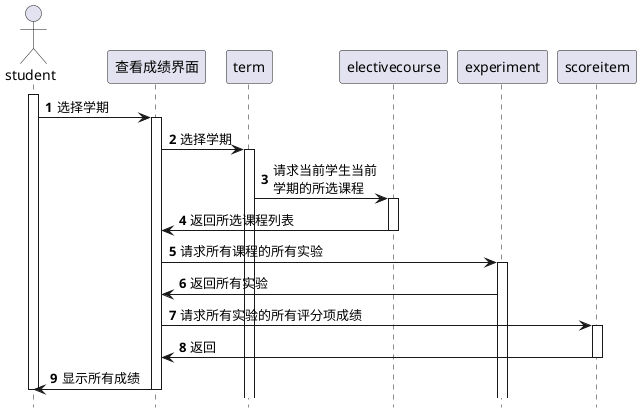 @startuml
autonumber
hide footbox
actor student as s
participant 查看成绩界面 as c
participant term as t
participant electivecourse as ec
participant experiment as e
participant scoreitem as sc
activate s
s->c:选择学期
activate c
c->t:选择学期
activate t
t->ec:请求当前学生当前\n学期的所选课程
activate ec
ec->c:返回所选课程列表
deactivate ec
c->e:请求所有课程的所有实验
activate e
e->c:返回所有实验

c->sc:请求所有实验的所有评分项成绩
activate sc
sc->c:返回
deactivate sc
c->s:显示所有成绩
deactivate c
deactivate s
@enduml